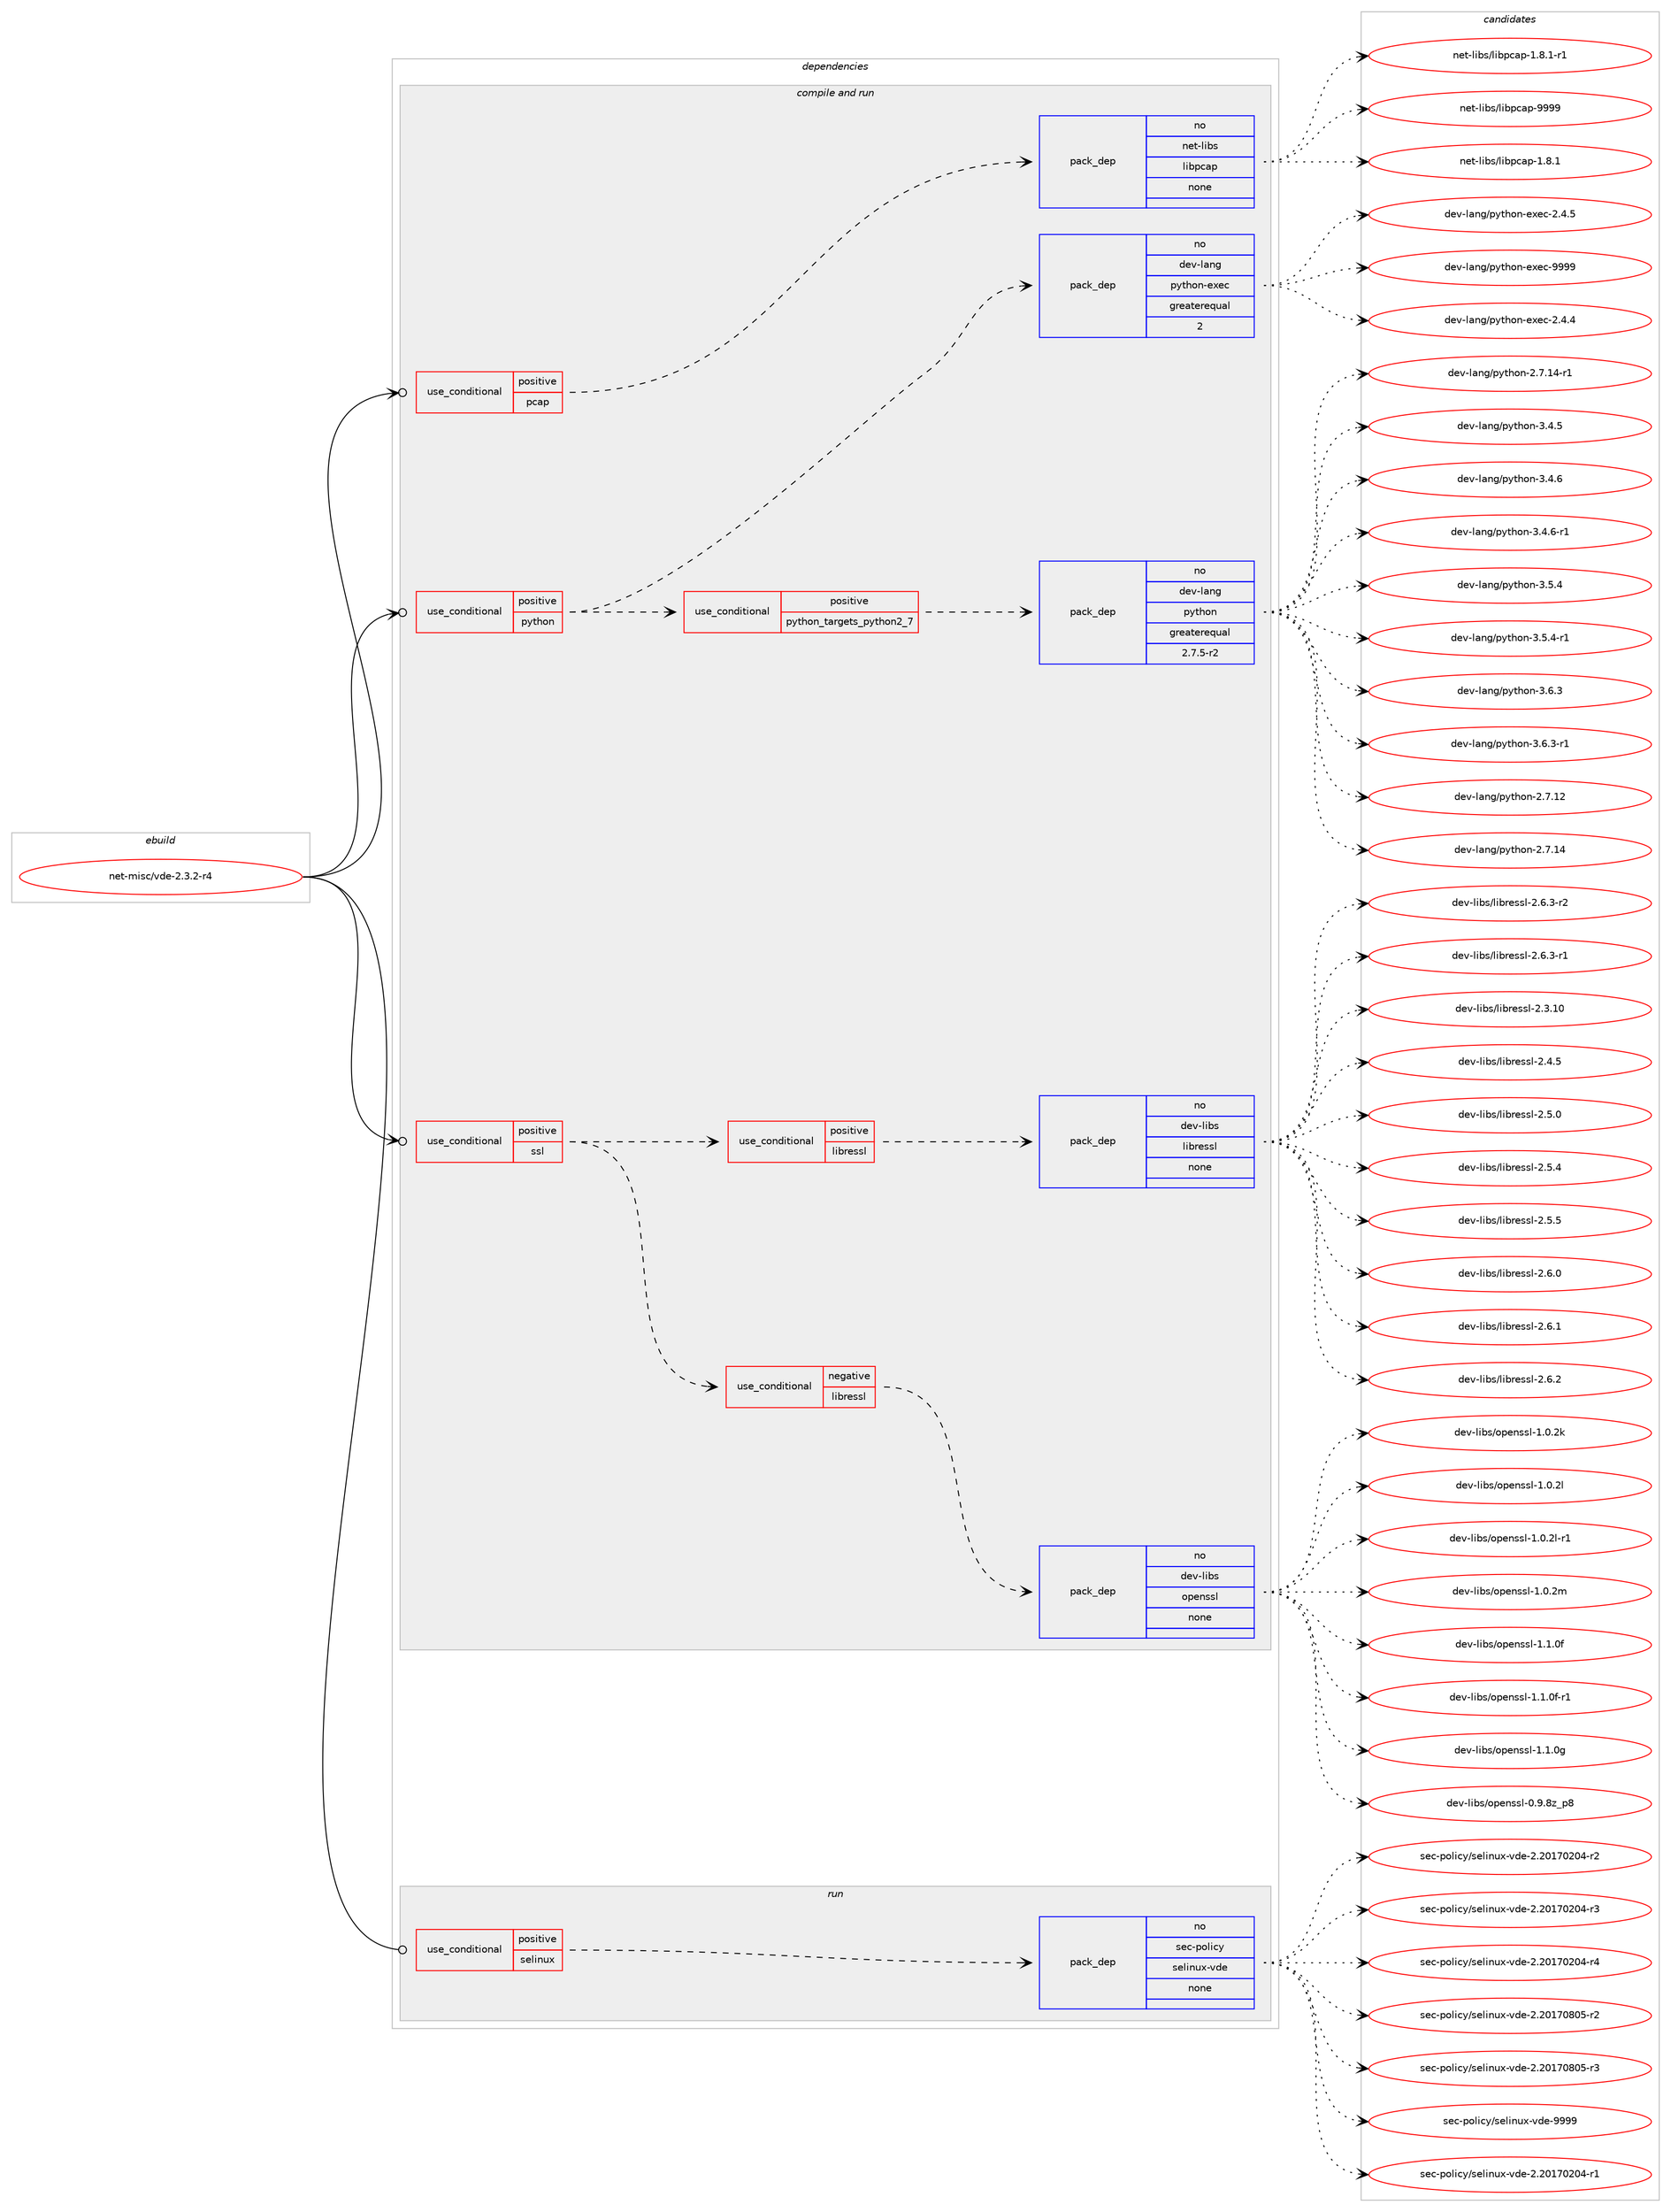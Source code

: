 digraph prolog {

# *************
# Graph options
# *************

newrank=true;
concentrate=true;
compound=true;
graph [rankdir=LR,fontname=Helvetica,fontsize=10,ranksep=1.5];#, ranksep=2.5, nodesep=0.2];
edge  [arrowhead=vee];
node  [fontname=Helvetica,fontsize=10];

# **********
# The ebuild
# **********

subgraph cluster_leftcol {
color=gray;
rank=same;
label=<<i>ebuild</i>>;
id [label="net-misc/vde-2.3.2-r4", color=red, width=4, href="../net-misc/vde-2.3.2-r4.svg"];
}

# ****************
# The dependencies
# ****************

subgraph cluster_midcol {
color=gray;
label=<<i>dependencies</i>>;
subgraph cluster_compile {
fillcolor="#eeeeee";
style=filled;
label=<<i>compile</i>>;
}
subgraph cluster_compileandrun {
fillcolor="#eeeeee";
style=filled;
label=<<i>compile and run</i>>;
subgraph cond419 {
dependency1422 [label=<<TABLE BORDER="0" CELLBORDER="1" CELLSPACING="0" CELLPADDING="4"><TR><TD ROWSPAN="3" CELLPADDING="10">use_conditional</TD></TR><TR><TD>positive</TD></TR><TR><TD>pcap</TD></TR></TABLE>>, shape=none, color=red];
subgraph pack987 {
dependency1423 [label=<<TABLE BORDER="0" CELLBORDER="1" CELLSPACING="0" CELLPADDING="4" WIDTH="220"><TR><TD ROWSPAN="6" CELLPADDING="30">pack_dep</TD></TR><TR><TD WIDTH="110">no</TD></TR><TR><TD>net-libs</TD></TR><TR><TD>libpcap</TD></TR><TR><TD>none</TD></TR><TR><TD></TD></TR></TABLE>>, shape=none, color=blue];
}
dependency1422:e -> dependency1423:w [weight=20,style="dashed",arrowhead="vee"];
}
id:e -> dependency1422:w [weight=20,style="solid",arrowhead="odotvee"];
subgraph cond420 {
dependency1424 [label=<<TABLE BORDER="0" CELLBORDER="1" CELLSPACING="0" CELLPADDING="4"><TR><TD ROWSPAN="3" CELLPADDING="10">use_conditional</TD></TR><TR><TD>positive</TD></TR><TR><TD>python</TD></TR></TABLE>>, shape=none, color=red];
subgraph cond421 {
dependency1425 [label=<<TABLE BORDER="0" CELLBORDER="1" CELLSPACING="0" CELLPADDING="4"><TR><TD ROWSPAN="3" CELLPADDING="10">use_conditional</TD></TR><TR><TD>positive</TD></TR><TR><TD>python_targets_python2_7</TD></TR></TABLE>>, shape=none, color=red];
subgraph pack988 {
dependency1426 [label=<<TABLE BORDER="0" CELLBORDER="1" CELLSPACING="0" CELLPADDING="4" WIDTH="220"><TR><TD ROWSPAN="6" CELLPADDING="30">pack_dep</TD></TR><TR><TD WIDTH="110">no</TD></TR><TR><TD>dev-lang</TD></TR><TR><TD>python</TD></TR><TR><TD>greaterequal</TD></TR><TR><TD>2.7.5-r2</TD></TR></TABLE>>, shape=none, color=blue];
}
dependency1425:e -> dependency1426:w [weight=20,style="dashed",arrowhead="vee"];
}
dependency1424:e -> dependency1425:w [weight=20,style="dashed",arrowhead="vee"];
subgraph pack989 {
dependency1427 [label=<<TABLE BORDER="0" CELLBORDER="1" CELLSPACING="0" CELLPADDING="4" WIDTH="220"><TR><TD ROWSPAN="6" CELLPADDING="30">pack_dep</TD></TR><TR><TD WIDTH="110">no</TD></TR><TR><TD>dev-lang</TD></TR><TR><TD>python-exec</TD></TR><TR><TD>greaterequal</TD></TR><TR><TD>2</TD></TR></TABLE>>, shape=none, color=blue];
}
dependency1424:e -> dependency1427:w [weight=20,style="dashed",arrowhead="vee"];
}
id:e -> dependency1424:w [weight=20,style="solid",arrowhead="odotvee"];
subgraph cond422 {
dependency1428 [label=<<TABLE BORDER="0" CELLBORDER="1" CELLSPACING="0" CELLPADDING="4"><TR><TD ROWSPAN="3" CELLPADDING="10">use_conditional</TD></TR><TR><TD>positive</TD></TR><TR><TD>ssl</TD></TR></TABLE>>, shape=none, color=red];
subgraph cond423 {
dependency1429 [label=<<TABLE BORDER="0" CELLBORDER="1" CELLSPACING="0" CELLPADDING="4"><TR><TD ROWSPAN="3" CELLPADDING="10">use_conditional</TD></TR><TR><TD>negative</TD></TR><TR><TD>libressl</TD></TR></TABLE>>, shape=none, color=red];
subgraph pack990 {
dependency1430 [label=<<TABLE BORDER="0" CELLBORDER="1" CELLSPACING="0" CELLPADDING="4" WIDTH="220"><TR><TD ROWSPAN="6" CELLPADDING="30">pack_dep</TD></TR><TR><TD WIDTH="110">no</TD></TR><TR><TD>dev-libs</TD></TR><TR><TD>openssl</TD></TR><TR><TD>none</TD></TR><TR><TD></TD></TR></TABLE>>, shape=none, color=blue];
}
dependency1429:e -> dependency1430:w [weight=20,style="dashed",arrowhead="vee"];
}
dependency1428:e -> dependency1429:w [weight=20,style="dashed",arrowhead="vee"];
subgraph cond424 {
dependency1431 [label=<<TABLE BORDER="0" CELLBORDER="1" CELLSPACING="0" CELLPADDING="4"><TR><TD ROWSPAN="3" CELLPADDING="10">use_conditional</TD></TR><TR><TD>positive</TD></TR><TR><TD>libressl</TD></TR></TABLE>>, shape=none, color=red];
subgraph pack991 {
dependency1432 [label=<<TABLE BORDER="0" CELLBORDER="1" CELLSPACING="0" CELLPADDING="4" WIDTH="220"><TR><TD ROWSPAN="6" CELLPADDING="30">pack_dep</TD></TR><TR><TD WIDTH="110">no</TD></TR><TR><TD>dev-libs</TD></TR><TR><TD>libressl</TD></TR><TR><TD>none</TD></TR><TR><TD></TD></TR></TABLE>>, shape=none, color=blue];
}
dependency1431:e -> dependency1432:w [weight=20,style="dashed",arrowhead="vee"];
}
dependency1428:e -> dependency1431:w [weight=20,style="dashed",arrowhead="vee"];
}
id:e -> dependency1428:w [weight=20,style="solid",arrowhead="odotvee"];
}
subgraph cluster_run {
fillcolor="#eeeeee";
style=filled;
label=<<i>run</i>>;
subgraph cond425 {
dependency1433 [label=<<TABLE BORDER="0" CELLBORDER="1" CELLSPACING="0" CELLPADDING="4"><TR><TD ROWSPAN="3" CELLPADDING="10">use_conditional</TD></TR><TR><TD>positive</TD></TR><TR><TD>selinux</TD></TR></TABLE>>, shape=none, color=red];
subgraph pack992 {
dependency1434 [label=<<TABLE BORDER="0" CELLBORDER="1" CELLSPACING="0" CELLPADDING="4" WIDTH="220"><TR><TD ROWSPAN="6" CELLPADDING="30">pack_dep</TD></TR><TR><TD WIDTH="110">no</TD></TR><TR><TD>sec-policy</TD></TR><TR><TD>selinux-vde</TD></TR><TR><TD>none</TD></TR><TR><TD></TD></TR></TABLE>>, shape=none, color=blue];
}
dependency1433:e -> dependency1434:w [weight=20,style="dashed",arrowhead="vee"];
}
id:e -> dependency1433:w [weight=20,style="solid",arrowhead="odot"];
}
}

# **************
# The candidates
# **************

subgraph cluster_choices {
rank=same;
color=gray;
label=<<i>candidates</i>>;

subgraph choice987 {
color=black;
nodesep=1;
choice110101116451081059811547108105981129997112454946564649 [label="net-libs/libpcap-1.8.1", color=red, width=4,href="../net-libs/libpcap-1.8.1.svg"];
choice1101011164510810598115471081059811299971124549465646494511449 [label="net-libs/libpcap-1.8.1-r1", color=red, width=4,href="../net-libs/libpcap-1.8.1-r1.svg"];
choice1101011164510810598115471081059811299971124557575757 [label="net-libs/libpcap-9999", color=red, width=4,href="../net-libs/libpcap-9999.svg"];
dependency1423:e -> choice110101116451081059811547108105981129997112454946564649:w [style=dotted,weight="100"];
dependency1423:e -> choice1101011164510810598115471081059811299971124549465646494511449:w [style=dotted,weight="100"];
dependency1423:e -> choice1101011164510810598115471081059811299971124557575757:w [style=dotted,weight="100"];
}
subgraph choice988 {
color=black;
nodesep=1;
choice10010111845108971101034711212111610411111045504655464950 [label="dev-lang/python-2.7.12", color=red, width=4,href="../dev-lang/python-2.7.12.svg"];
choice10010111845108971101034711212111610411111045504655464952 [label="dev-lang/python-2.7.14", color=red, width=4,href="../dev-lang/python-2.7.14.svg"];
choice100101118451089711010347112121116104111110455046554649524511449 [label="dev-lang/python-2.7.14-r1", color=red, width=4,href="../dev-lang/python-2.7.14-r1.svg"];
choice100101118451089711010347112121116104111110455146524653 [label="dev-lang/python-3.4.5", color=red, width=4,href="../dev-lang/python-3.4.5.svg"];
choice100101118451089711010347112121116104111110455146524654 [label="dev-lang/python-3.4.6", color=red, width=4,href="../dev-lang/python-3.4.6.svg"];
choice1001011184510897110103471121211161041111104551465246544511449 [label="dev-lang/python-3.4.6-r1", color=red, width=4,href="../dev-lang/python-3.4.6-r1.svg"];
choice100101118451089711010347112121116104111110455146534652 [label="dev-lang/python-3.5.4", color=red, width=4,href="../dev-lang/python-3.5.4.svg"];
choice1001011184510897110103471121211161041111104551465346524511449 [label="dev-lang/python-3.5.4-r1", color=red, width=4,href="../dev-lang/python-3.5.4-r1.svg"];
choice100101118451089711010347112121116104111110455146544651 [label="dev-lang/python-3.6.3", color=red, width=4,href="../dev-lang/python-3.6.3.svg"];
choice1001011184510897110103471121211161041111104551465446514511449 [label="dev-lang/python-3.6.3-r1", color=red, width=4,href="../dev-lang/python-3.6.3-r1.svg"];
dependency1426:e -> choice10010111845108971101034711212111610411111045504655464950:w [style=dotted,weight="100"];
dependency1426:e -> choice10010111845108971101034711212111610411111045504655464952:w [style=dotted,weight="100"];
dependency1426:e -> choice100101118451089711010347112121116104111110455046554649524511449:w [style=dotted,weight="100"];
dependency1426:e -> choice100101118451089711010347112121116104111110455146524653:w [style=dotted,weight="100"];
dependency1426:e -> choice100101118451089711010347112121116104111110455146524654:w [style=dotted,weight="100"];
dependency1426:e -> choice1001011184510897110103471121211161041111104551465246544511449:w [style=dotted,weight="100"];
dependency1426:e -> choice100101118451089711010347112121116104111110455146534652:w [style=dotted,weight="100"];
dependency1426:e -> choice1001011184510897110103471121211161041111104551465346524511449:w [style=dotted,weight="100"];
dependency1426:e -> choice100101118451089711010347112121116104111110455146544651:w [style=dotted,weight="100"];
dependency1426:e -> choice1001011184510897110103471121211161041111104551465446514511449:w [style=dotted,weight="100"];
}
subgraph choice989 {
color=black;
nodesep=1;
choice1001011184510897110103471121211161041111104510112010199455046524652 [label="dev-lang/python-exec-2.4.4", color=red, width=4,href="../dev-lang/python-exec-2.4.4.svg"];
choice1001011184510897110103471121211161041111104510112010199455046524653 [label="dev-lang/python-exec-2.4.5", color=red, width=4,href="../dev-lang/python-exec-2.4.5.svg"];
choice10010111845108971101034711212111610411111045101120101994557575757 [label="dev-lang/python-exec-9999", color=red, width=4,href="../dev-lang/python-exec-9999.svg"];
dependency1427:e -> choice1001011184510897110103471121211161041111104510112010199455046524652:w [style=dotted,weight="100"];
dependency1427:e -> choice1001011184510897110103471121211161041111104510112010199455046524653:w [style=dotted,weight="100"];
dependency1427:e -> choice10010111845108971101034711212111610411111045101120101994557575757:w [style=dotted,weight="100"];
}
subgraph choice990 {
color=black;
nodesep=1;
choice1001011184510810598115471111121011101151151084548465746561229511256 [label="dev-libs/openssl-0.9.8z_p8", color=red, width=4,href="../dev-libs/openssl-0.9.8z_p8.svg"];
choice100101118451081059811547111112101110115115108454946484650107 [label="dev-libs/openssl-1.0.2k", color=red, width=4,href="../dev-libs/openssl-1.0.2k.svg"];
choice100101118451081059811547111112101110115115108454946484650108 [label="dev-libs/openssl-1.0.2l", color=red, width=4,href="../dev-libs/openssl-1.0.2l.svg"];
choice1001011184510810598115471111121011101151151084549464846501084511449 [label="dev-libs/openssl-1.0.2l-r1", color=red, width=4,href="../dev-libs/openssl-1.0.2l-r1.svg"];
choice100101118451081059811547111112101110115115108454946484650109 [label="dev-libs/openssl-1.0.2m", color=red, width=4,href="../dev-libs/openssl-1.0.2m.svg"];
choice100101118451081059811547111112101110115115108454946494648102 [label="dev-libs/openssl-1.1.0f", color=red, width=4,href="../dev-libs/openssl-1.1.0f.svg"];
choice1001011184510810598115471111121011101151151084549464946481024511449 [label="dev-libs/openssl-1.1.0f-r1", color=red, width=4,href="../dev-libs/openssl-1.1.0f-r1.svg"];
choice100101118451081059811547111112101110115115108454946494648103 [label="dev-libs/openssl-1.1.0g", color=red, width=4,href="../dev-libs/openssl-1.1.0g.svg"];
dependency1430:e -> choice1001011184510810598115471111121011101151151084548465746561229511256:w [style=dotted,weight="100"];
dependency1430:e -> choice100101118451081059811547111112101110115115108454946484650107:w [style=dotted,weight="100"];
dependency1430:e -> choice100101118451081059811547111112101110115115108454946484650108:w [style=dotted,weight="100"];
dependency1430:e -> choice1001011184510810598115471111121011101151151084549464846501084511449:w [style=dotted,weight="100"];
dependency1430:e -> choice100101118451081059811547111112101110115115108454946484650109:w [style=dotted,weight="100"];
dependency1430:e -> choice100101118451081059811547111112101110115115108454946494648102:w [style=dotted,weight="100"];
dependency1430:e -> choice1001011184510810598115471111121011101151151084549464946481024511449:w [style=dotted,weight="100"];
dependency1430:e -> choice100101118451081059811547111112101110115115108454946494648103:w [style=dotted,weight="100"];
}
subgraph choice991 {
color=black;
nodesep=1;
choice100101118451081059811547108105981141011151151084550465446514511449 [label="dev-libs/libressl-2.6.3-r1", color=red, width=4,href="../dev-libs/libressl-2.6.3-r1.svg"];
choice1001011184510810598115471081059811410111511510845504651464948 [label="dev-libs/libressl-2.3.10", color=red, width=4,href="../dev-libs/libressl-2.3.10.svg"];
choice10010111845108105981154710810598114101115115108455046524653 [label="dev-libs/libressl-2.4.5", color=red, width=4,href="../dev-libs/libressl-2.4.5.svg"];
choice10010111845108105981154710810598114101115115108455046534648 [label="dev-libs/libressl-2.5.0", color=red, width=4,href="../dev-libs/libressl-2.5.0.svg"];
choice10010111845108105981154710810598114101115115108455046534652 [label="dev-libs/libressl-2.5.4", color=red, width=4,href="../dev-libs/libressl-2.5.4.svg"];
choice10010111845108105981154710810598114101115115108455046534653 [label="dev-libs/libressl-2.5.5", color=red, width=4,href="../dev-libs/libressl-2.5.5.svg"];
choice10010111845108105981154710810598114101115115108455046544648 [label="dev-libs/libressl-2.6.0", color=red, width=4,href="../dev-libs/libressl-2.6.0.svg"];
choice10010111845108105981154710810598114101115115108455046544649 [label="dev-libs/libressl-2.6.1", color=red, width=4,href="../dev-libs/libressl-2.6.1.svg"];
choice10010111845108105981154710810598114101115115108455046544650 [label="dev-libs/libressl-2.6.2", color=red, width=4,href="../dev-libs/libressl-2.6.2.svg"];
choice100101118451081059811547108105981141011151151084550465446514511450 [label="dev-libs/libressl-2.6.3-r2", color=red, width=4,href="../dev-libs/libressl-2.6.3-r2.svg"];
dependency1432:e -> choice100101118451081059811547108105981141011151151084550465446514511449:w [style=dotted,weight="100"];
dependency1432:e -> choice1001011184510810598115471081059811410111511510845504651464948:w [style=dotted,weight="100"];
dependency1432:e -> choice10010111845108105981154710810598114101115115108455046524653:w [style=dotted,weight="100"];
dependency1432:e -> choice10010111845108105981154710810598114101115115108455046534648:w [style=dotted,weight="100"];
dependency1432:e -> choice10010111845108105981154710810598114101115115108455046534652:w [style=dotted,weight="100"];
dependency1432:e -> choice10010111845108105981154710810598114101115115108455046534653:w [style=dotted,weight="100"];
dependency1432:e -> choice10010111845108105981154710810598114101115115108455046544648:w [style=dotted,weight="100"];
dependency1432:e -> choice10010111845108105981154710810598114101115115108455046544649:w [style=dotted,weight="100"];
dependency1432:e -> choice10010111845108105981154710810598114101115115108455046544650:w [style=dotted,weight="100"];
dependency1432:e -> choice100101118451081059811547108105981141011151151084550465446514511450:w [style=dotted,weight="100"];
}
subgraph choice992 {
color=black;
nodesep=1;
choice115101994511211110810599121471151011081051101171204511810010145504650484955485048524511449 [label="sec-policy/selinux-vde-2.20170204-r1", color=red, width=4,href="../sec-policy/selinux-vde-2.20170204-r1.svg"];
choice115101994511211110810599121471151011081051101171204511810010145504650484955485048524511450 [label="sec-policy/selinux-vde-2.20170204-r2", color=red, width=4,href="../sec-policy/selinux-vde-2.20170204-r2.svg"];
choice115101994511211110810599121471151011081051101171204511810010145504650484955485048524511451 [label="sec-policy/selinux-vde-2.20170204-r3", color=red, width=4,href="../sec-policy/selinux-vde-2.20170204-r3.svg"];
choice115101994511211110810599121471151011081051101171204511810010145504650484955485048524511452 [label="sec-policy/selinux-vde-2.20170204-r4", color=red, width=4,href="../sec-policy/selinux-vde-2.20170204-r4.svg"];
choice115101994511211110810599121471151011081051101171204511810010145504650484955485648534511450 [label="sec-policy/selinux-vde-2.20170805-r2", color=red, width=4,href="../sec-policy/selinux-vde-2.20170805-r2.svg"];
choice115101994511211110810599121471151011081051101171204511810010145504650484955485648534511451 [label="sec-policy/selinux-vde-2.20170805-r3", color=red, width=4,href="../sec-policy/selinux-vde-2.20170805-r3.svg"];
choice11510199451121111081059912147115101108105110117120451181001014557575757 [label="sec-policy/selinux-vde-9999", color=red, width=4,href="../sec-policy/selinux-vde-9999.svg"];
dependency1434:e -> choice115101994511211110810599121471151011081051101171204511810010145504650484955485048524511449:w [style=dotted,weight="100"];
dependency1434:e -> choice115101994511211110810599121471151011081051101171204511810010145504650484955485048524511450:w [style=dotted,weight="100"];
dependency1434:e -> choice115101994511211110810599121471151011081051101171204511810010145504650484955485048524511451:w [style=dotted,weight="100"];
dependency1434:e -> choice115101994511211110810599121471151011081051101171204511810010145504650484955485048524511452:w [style=dotted,weight="100"];
dependency1434:e -> choice115101994511211110810599121471151011081051101171204511810010145504650484955485648534511450:w [style=dotted,weight="100"];
dependency1434:e -> choice115101994511211110810599121471151011081051101171204511810010145504650484955485648534511451:w [style=dotted,weight="100"];
dependency1434:e -> choice11510199451121111081059912147115101108105110117120451181001014557575757:w [style=dotted,weight="100"];
}
}

}
